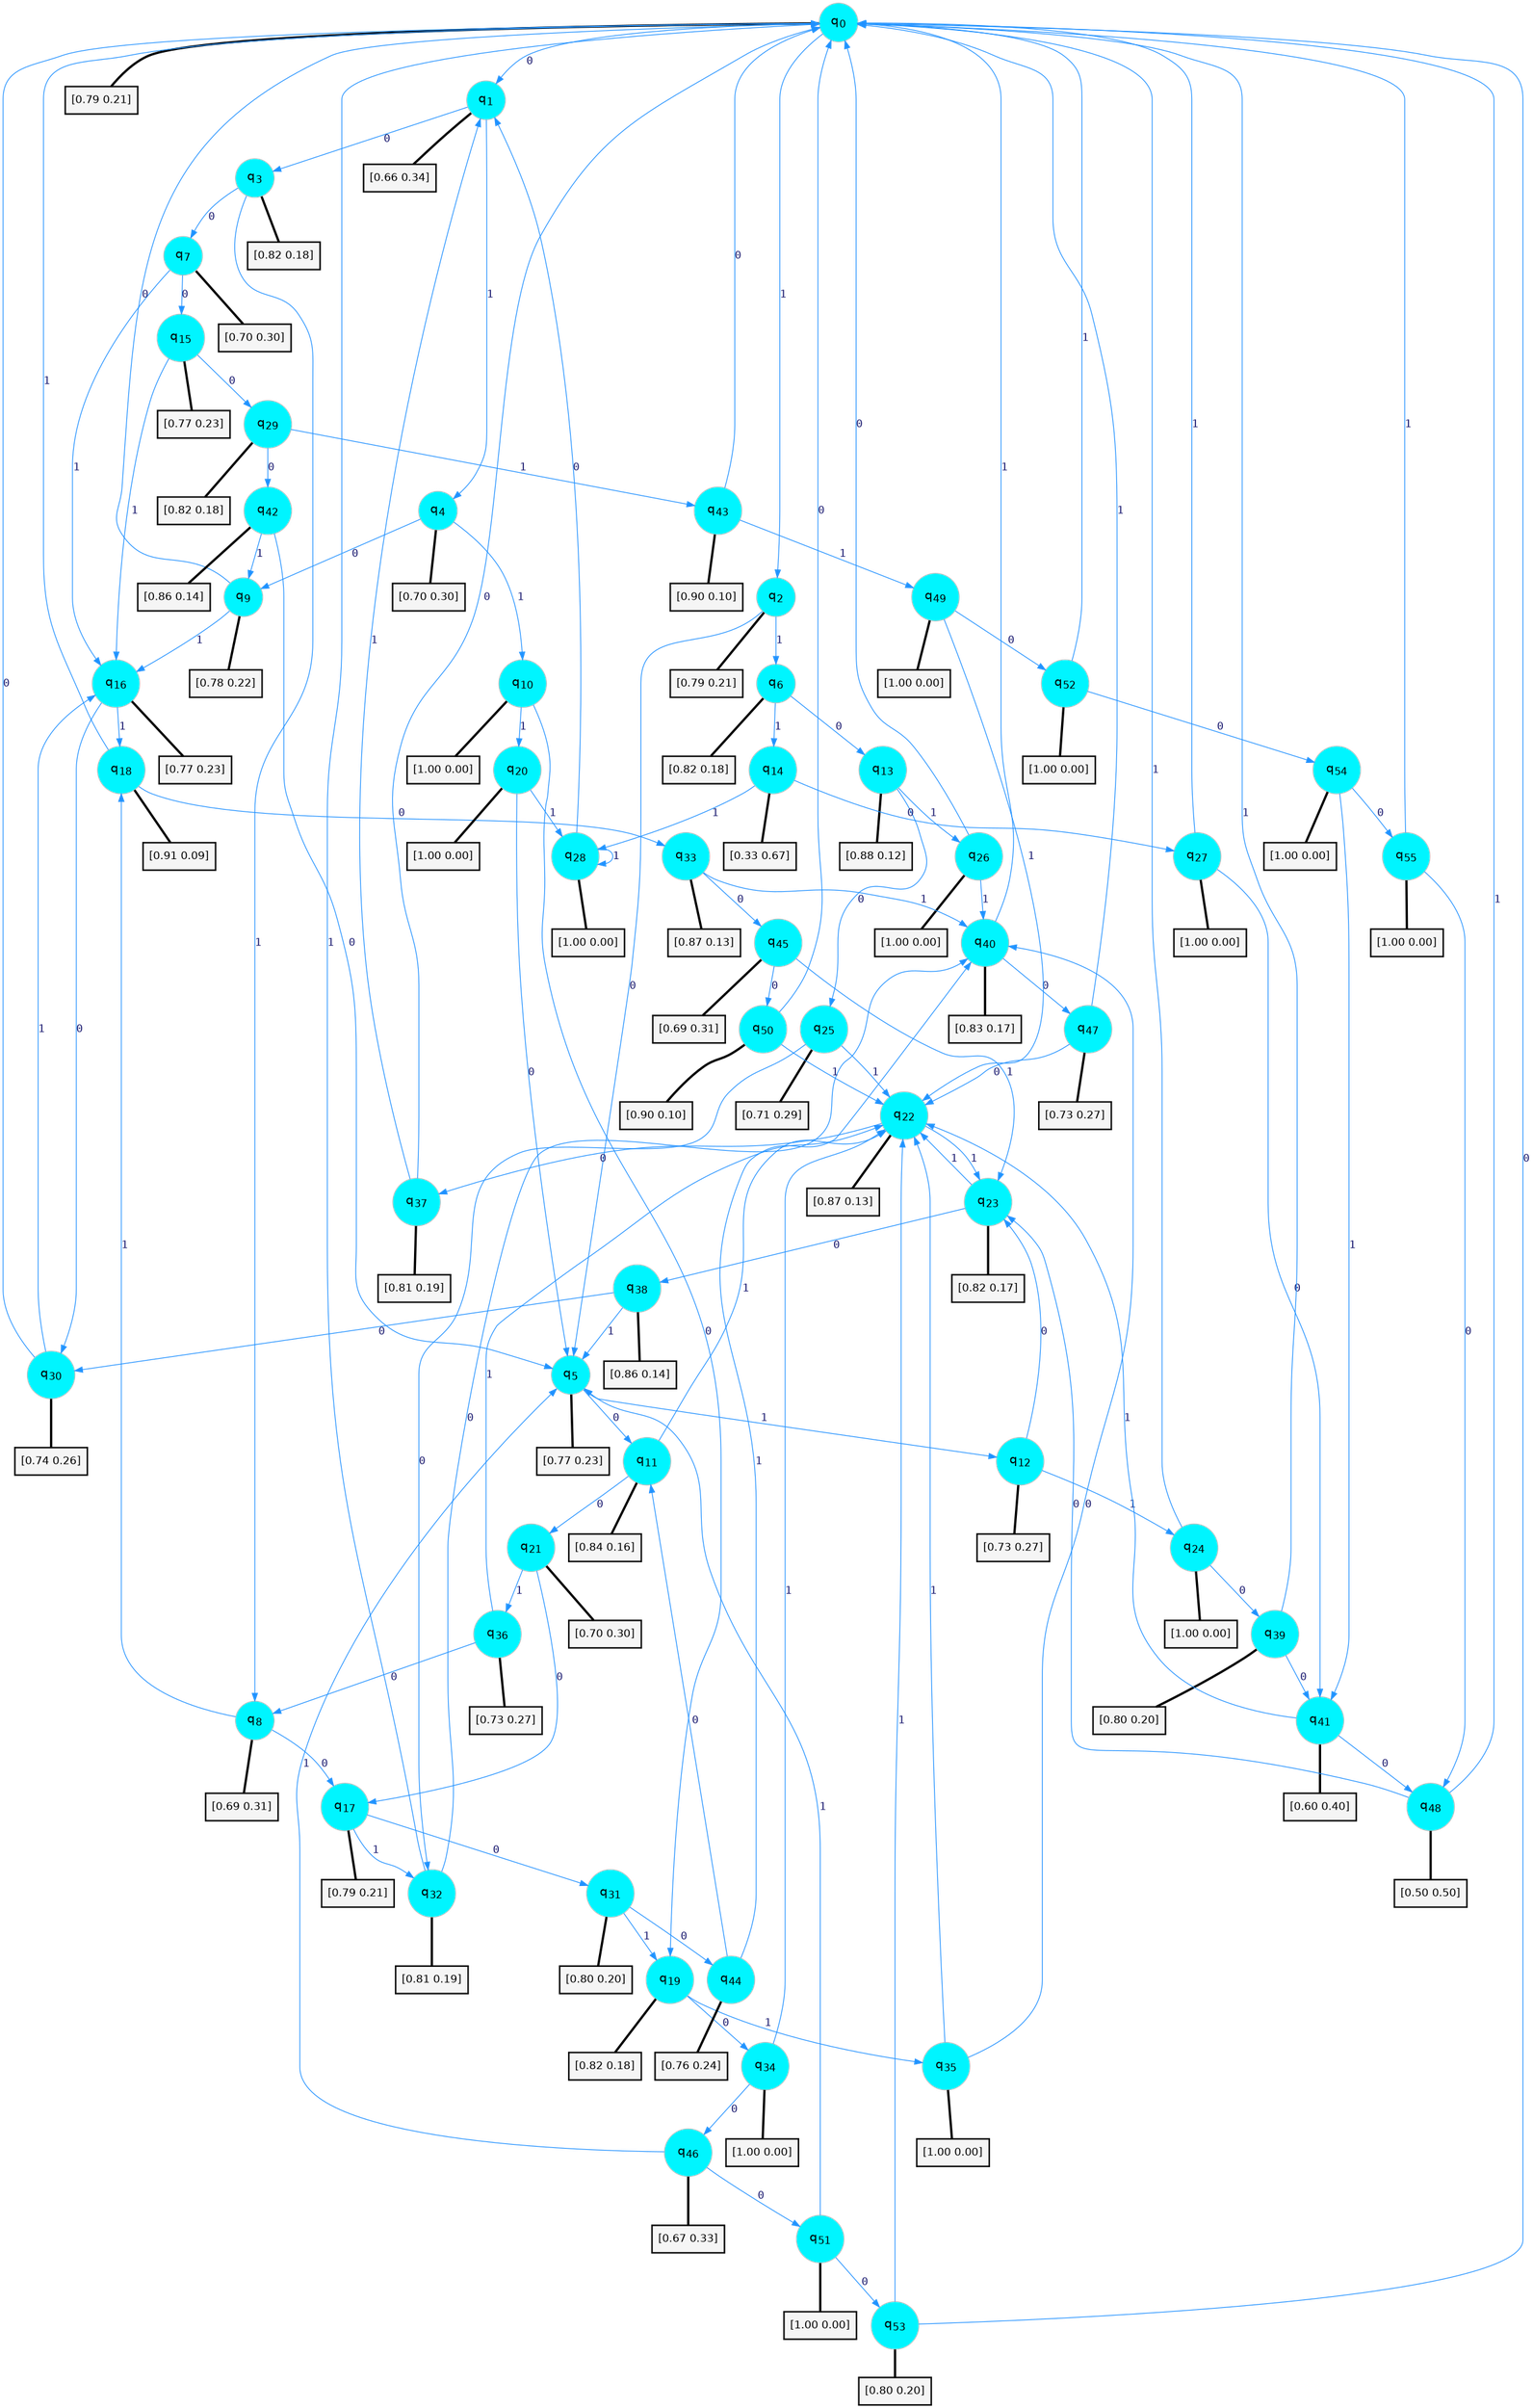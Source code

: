 digraph G {
graph [
bgcolor=transparent, dpi=300, rankdir=TD, size="40,25"];
node [
color=gray, fillcolor=turquoise1, fontcolor=black, fontname=Helvetica, fontsize=16, fontweight=bold, shape=circle, style=filled];
edge [
arrowsize=1, color=dodgerblue1, fontcolor=midnightblue, fontname=courier, fontweight=bold, penwidth=1, style=solid, weight=20];
0[label=<q<SUB>0</SUB>>];
1[label=<q<SUB>1</SUB>>];
2[label=<q<SUB>2</SUB>>];
3[label=<q<SUB>3</SUB>>];
4[label=<q<SUB>4</SUB>>];
5[label=<q<SUB>5</SUB>>];
6[label=<q<SUB>6</SUB>>];
7[label=<q<SUB>7</SUB>>];
8[label=<q<SUB>8</SUB>>];
9[label=<q<SUB>9</SUB>>];
10[label=<q<SUB>10</SUB>>];
11[label=<q<SUB>11</SUB>>];
12[label=<q<SUB>12</SUB>>];
13[label=<q<SUB>13</SUB>>];
14[label=<q<SUB>14</SUB>>];
15[label=<q<SUB>15</SUB>>];
16[label=<q<SUB>16</SUB>>];
17[label=<q<SUB>17</SUB>>];
18[label=<q<SUB>18</SUB>>];
19[label=<q<SUB>19</SUB>>];
20[label=<q<SUB>20</SUB>>];
21[label=<q<SUB>21</SUB>>];
22[label=<q<SUB>22</SUB>>];
23[label=<q<SUB>23</SUB>>];
24[label=<q<SUB>24</SUB>>];
25[label=<q<SUB>25</SUB>>];
26[label=<q<SUB>26</SUB>>];
27[label=<q<SUB>27</SUB>>];
28[label=<q<SUB>28</SUB>>];
29[label=<q<SUB>29</SUB>>];
30[label=<q<SUB>30</SUB>>];
31[label=<q<SUB>31</SUB>>];
32[label=<q<SUB>32</SUB>>];
33[label=<q<SUB>33</SUB>>];
34[label=<q<SUB>34</SUB>>];
35[label=<q<SUB>35</SUB>>];
36[label=<q<SUB>36</SUB>>];
37[label=<q<SUB>37</SUB>>];
38[label=<q<SUB>38</SUB>>];
39[label=<q<SUB>39</SUB>>];
40[label=<q<SUB>40</SUB>>];
41[label=<q<SUB>41</SUB>>];
42[label=<q<SUB>42</SUB>>];
43[label=<q<SUB>43</SUB>>];
44[label=<q<SUB>44</SUB>>];
45[label=<q<SUB>45</SUB>>];
46[label=<q<SUB>46</SUB>>];
47[label=<q<SUB>47</SUB>>];
48[label=<q<SUB>48</SUB>>];
49[label=<q<SUB>49</SUB>>];
50[label=<q<SUB>50</SUB>>];
51[label=<q<SUB>51</SUB>>];
52[label=<q<SUB>52</SUB>>];
53[label=<q<SUB>53</SUB>>];
54[label=<q<SUB>54</SUB>>];
55[label=<q<SUB>55</SUB>>];
56[label="[0.79 0.21]", shape=box,fontcolor=black, fontname=Helvetica, fontsize=14, penwidth=2, fillcolor=whitesmoke,color=black];
57[label="[0.66 0.34]", shape=box,fontcolor=black, fontname=Helvetica, fontsize=14, penwidth=2, fillcolor=whitesmoke,color=black];
58[label="[0.79 0.21]", shape=box,fontcolor=black, fontname=Helvetica, fontsize=14, penwidth=2, fillcolor=whitesmoke,color=black];
59[label="[0.82 0.18]", shape=box,fontcolor=black, fontname=Helvetica, fontsize=14, penwidth=2, fillcolor=whitesmoke,color=black];
60[label="[0.70 0.30]", shape=box,fontcolor=black, fontname=Helvetica, fontsize=14, penwidth=2, fillcolor=whitesmoke,color=black];
61[label="[0.77 0.23]", shape=box,fontcolor=black, fontname=Helvetica, fontsize=14, penwidth=2, fillcolor=whitesmoke,color=black];
62[label="[0.82 0.18]", shape=box,fontcolor=black, fontname=Helvetica, fontsize=14, penwidth=2, fillcolor=whitesmoke,color=black];
63[label="[0.70 0.30]", shape=box,fontcolor=black, fontname=Helvetica, fontsize=14, penwidth=2, fillcolor=whitesmoke,color=black];
64[label="[0.69 0.31]", shape=box,fontcolor=black, fontname=Helvetica, fontsize=14, penwidth=2, fillcolor=whitesmoke,color=black];
65[label="[0.78 0.22]", shape=box,fontcolor=black, fontname=Helvetica, fontsize=14, penwidth=2, fillcolor=whitesmoke,color=black];
66[label="[1.00 0.00]", shape=box,fontcolor=black, fontname=Helvetica, fontsize=14, penwidth=2, fillcolor=whitesmoke,color=black];
67[label="[0.84 0.16]", shape=box,fontcolor=black, fontname=Helvetica, fontsize=14, penwidth=2, fillcolor=whitesmoke,color=black];
68[label="[0.73 0.27]", shape=box,fontcolor=black, fontname=Helvetica, fontsize=14, penwidth=2, fillcolor=whitesmoke,color=black];
69[label="[0.88 0.12]", shape=box,fontcolor=black, fontname=Helvetica, fontsize=14, penwidth=2, fillcolor=whitesmoke,color=black];
70[label="[0.33 0.67]", shape=box,fontcolor=black, fontname=Helvetica, fontsize=14, penwidth=2, fillcolor=whitesmoke,color=black];
71[label="[0.77 0.23]", shape=box,fontcolor=black, fontname=Helvetica, fontsize=14, penwidth=2, fillcolor=whitesmoke,color=black];
72[label="[0.77 0.23]", shape=box,fontcolor=black, fontname=Helvetica, fontsize=14, penwidth=2, fillcolor=whitesmoke,color=black];
73[label="[0.79 0.21]", shape=box,fontcolor=black, fontname=Helvetica, fontsize=14, penwidth=2, fillcolor=whitesmoke,color=black];
74[label="[0.91 0.09]", shape=box,fontcolor=black, fontname=Helvetica, fontsize=14, penwidth=2, fillcolor=whitesmoke,color=black];
75[label="[0.82 0.18]", shape=box,fontcolor=black, fontname=Helvetica, fontsize=14, penwidth=2, fillcolor=whitesmoke,color=black];
76[label="[1.00 0.00]", shape=box,fontcolor=black, fontname=Helvetica, fontsize=14, penwidth=2, fillcolor=whitesmoke,color=black];
77[label="[0.70 0.30]", shape=box,fontcolor=black, fontname=Helvetica, fontsize=14, penwidth=2, fillcolor=whitesmoke,color=black];
78[label="[0.87 0.13]", shape=box,fontcolor=black, fontname=Helvetica, fontsize=14, penwidth=2, fillcolor=whitesmoke,color=black];
79[label="[0.82 0.17]", shape=box,fontcolor=black, fontname=Helvetica, fontsize=14, penwidth=2, fillcolor=whitesmoke,color=black];
80[label="[1.00 0.00]", shape=box,fontcolor=black, fontname=Helvetica, fontsize=14, penwidth=2, fillcolor=whitesmoke,color=black];
81[label="[0.71 0.29]", shape=box,fontcolor=black, fontname=Helvetica, fontsize=14, penwidth=2, fillcolor=whitesmoke,color=black];
82[label="[1.00 0.00]", shape=box,fontcolor=black, fontname=Helvetica, fontsize=14, penwidth=2, fillcolor=whitesmoke,color=black];
83[label="[1.00 0.00]", shape=box,fontcolor=black, fontname=Helvetica, fontsize=14, penwidth=2, fillcolor=whitesmoke,color=black];
84[label="[1.00 0.00]", shape=box,fontcolor=black, fontname=Helvetica, fontsize=14, penwidth=2, fillcolor=whitesmoke,color=black];
85[label="[0.82 0.18]", shape=box,fontcolor=black, fontname=Helvetica, fontsize=14, penwidth=2, fillcolor=whitesmoke,color=black];
86[label="[0.74 0.26]", shape=box,fontcolor=black, fontname=Helvetica, fontsize=14, penwidth=2, fillcolor=whitesmoke,color=black];
87[label="[0.80 0.20]", shape=box,fontcolor=black, fontname=Helvetica, fontsize=14, penwidth=2, fillcolor=whitesmoke,color=black];
88[label="[0.81 0.19]", shape=box,fontcolor=black, fontname=Helvetica, fontsize=14, penwidth=2, fillcolor=whitesmoke,color=black];
89[label="[0.87 0.13]", shape=box,fontcolor=black, fontname=Helvetica, fontsize=14, penwidth=2, fillcolor=whitesmoke,color=black];
90[label="[1.00 0.00]", shape=box,fontcolor=black, fontname=Helvetica, fontsize=14, penwidth=2, fillcolor=whitesmoke,color=black];
91[label="[1.00 0.00]", shape=box,fontcolor=black, fontname=Helvetica, fontsize=14, penwidth=2, fillcolor=whitesmoke,color=black];
92[label="[0.73 0.27]", shape=box,fontcolor=black, fontname=Helvetica, fontsize=14, penwidth=2, fillcolor=whitesmoke,color=black];
93[label="[0.81 0.19]", shape=box,fontcolor=black, fontname=Helvetica, fontsize=14, penwidth=2, fillcolor=whitesmoke,color=black];
94[label="[0.86 0.14]", shape=box,fontcolor=black, fontname=Helvetica, fontsize=14, penwidth=2, fillcolor=whitesmoke,color=black];
95[label="[0.80 0.20]", shape=box,fontcolor=black, fontname=Helvetica, fontsize=14, penwidth=2, fillcolor=whitesmoke,color=black];
96[label="[0.83 0.17]", shape=box,fontcolor=black, fontname=Helvetica, fontsize=14, penwidth=2, fillcolor=whitesmoke,color=black];
97[label="[0.60 0.40]", shape=box,fontcolor=black, fontname=Helvetica, fontsize=14, penwidth=2, fillcolor=whitesmoke,color=black];
98[label="[0.86 0.14]", shape=box,fontcolor=black, fontname=Helvetica, fontsize=14, penwidth=2, fillcolor=whitesmoke,color=black];
99[label="[0.90 0.10]", shape=box,fontcolor=black, fontname=Helvetica, fontsize=14, penwidth=2, fillcolor=whitesmoke,color=black];
100[label="[0.76 0.24]", shape=box,fontcolor=black, fontname=Helvetica, fontsize=14, penwidth=2, fillcolor=whitesmoke,color=black];
101[label="[0.69 0.31]", shape=box,fontcolor=black, fontname=Helvetica, fontsize=14, penwidth=2, fillcolor=whitesmoke,color=black];
102[label="[0.67 0.33]", shape=box,fontcolor=black, fontname=Helvetica, fontsize=14, penwidth=2, fillcolor=whitesmoke,color=black];
103[label="[0.73 0.27]", shape=box,fontcolor=black, fontname=Helvetica, fontsize=14, penwidth=2, fillcolor=whitesmoke,color=black];
104[label="[0.50 0.50]", shape=box,fontcolor=black, fontname=Helvetica, fontsize=14, penwidth=2, fillcolor=whitesmoke,color=black];
105[label="[1.00 0.00]", shape=box,fontcolor=black, fontname=Helvetica, fontsize=14, penwidth=2, fillcolor=whitesmoke,color=black];
106[label="[0.90 0.10]", shape=box,fontcolor=black, fontname=Helvetica, fontsize=14, penwidth=2, fillcolor=whitesmoke,color=black];
107[label="[1.00 0.00]", shape=box,fontcolor=black, fontname=Helvetica, fontsize=14, penwidth=2, fillcolor=whitesmoke,color=black];
108[label="[1.00 0.00]", shape=box,fontcolor=black, fontname=Helvetica, fontsize=14, penwidth=2, fillcolor=whitesmoke,color=black];
109[label="[0.80 0.20]", shape=box,fontcolor=black, fontname=Helvetica, fontsize=14, penwidth=2, fillcolor=whitesmoke,color=black];
110[label="[1.00 0.00]", shape=box,fontcolor=black, fontname=Helvetica, fontsize=14, penwidth=2, fillcolor=whitesmoke,color=black];
111[label="[1.00 0.00]", shape=box,fontcolor=black, fontname=Helvetica, fontsize=14, penwidth=2, fillcolor=whitesmoke,color=black];
0->1 [label=0];
0->2 [label=1];
0->56 [arrowhead=none, penwidth=3,color=black];
1->3 [label=0];
1->4 [label=1];
1->57 [arrowhead=none, penwidth=3,color=black];
2->5 [label=0];
2->6 [label=1];
2->58 [arrowhead=none, penwidth=3,color=black];
3->7 [label=0];
3->8 [label=1];
3->59 [arrowhead=none, penwidth=3,color=black];
4->9 [label=0];
4->10 [label=1];
4->60 [arrowhead=none, penwidth=3,color=black];
5->11 [label=0];
5->12 [label=1];
5->61 [arrowhead=none, penwidth=3,color=black];
6->13 [label=0];
6->14 [label=1];
6->62 [arrowhead=none, penwidth=3,color=black];
7->15 [label=0];
7->16 [label=1];
7->63 [arrowhead=none, penwidth=3,color=black];
8->17 [label=0];
8->18 [label=1];
8->64 [arrowhead=none, penwidth=3,color=black];
9->0 [label=0];
9->16 [label=1];
9->65 [arrowhead=none, penwidth=3,color=black];
10->19 [label=0];
10->20 [label=1];
10->66 [arrowhead=none, penwidth=3,color=black];
11->21 [label=0];
11->22 [label=1];
11->67 [arrowhead=none, penwidth=3,color=black];
12->23 [label=0];
12->24 [label=1];
12->68 [arrowhead=none, penwidth=3,color=black];
13->25 [label=0];
13->26 [label=1];
13->69 [arrowhead=none, penwidth=3,color=black];
14->27 [label=0];
14->28 [label=1];
14->70 [arrowhead=none, penwidth=3,color=black];
15->29 [label=0];
15->16 [label=1];
15->71 [arrowhead=none, penwidth=3,color=black];
16->30 [label=0];
16->18 [label=1];
16->72 [arrowhead=none, penwidth=3,color=black];
17->31 [label=0];
17->32 [label=1];
17->73 [arrowhead=none, penwidth=3,color=black];
18->33 [label=0];
18->0 [label=1];
18->74 [arrowhead=none, penwidth=3,color=black];
19->34 [label=0];
19->35 [label=1];
19->75 [arrowhead=none, penwidth=3,color=black];
20->5 [label=0];
20->28 [label=1];
20->76 [arrowhead=none, penwidth=3,color=black];
21->17 [label=0];
21->36 [label=1];
21->77 [arrowhead=none, penwidth=3,color=black];
22->37 [label=0];
22->23 [label=1];
22->78 [arrowhead=none, penwidth=3,color=black];
23->38 [label=0];
23->22 [label=1];
23->79 [arrowhead=none, penwidth=3,color=black];
24->39 [label=0];
24->0 [label=1];
24->80 [arrowhead=none, penwidth=3,color=black];
25->32 [label=0];
25->22 [label=1];
25->81 [arrowhead=none, penwidth=3,color=black];
26->0 [label=0];
26->40 [label=1];
26->82 [arrowhead=none, penwidth=3,color=black];
27->41 [label=0];
27->0 [label=1];
27->83 [arrowhead=none, penwidth=3,color=black];
28->1 [label=0];
28->28 [label=1];
28->84 [arrowhead=none, penwidth=3,color=black];
29->42 [label=0];
29->43 [label=1];
29->85 [arrowhead=none, penwidth=3,color=black];
30->0 [label=0];
30->16 [label=1];
30->86 [arrowhead=none, penwidth=3,color=black];
31->44 [label=0];
31->19 [label=1];
31->87 [arrowhead=none, penwidth=3,color=black];
32->40 [label=0];
32->0 [label=1];
32->88 [arrowhead=none, penwidth=3,color=black];
33->45 [label=0];
33->40 [label=1];
33->89 [arrowhead=none, penwidth=3,color=black];
34->46 [label=0];
34->22 [label=1];
34->90 [arrowhead=none, penwidth=3,color=black];
35->40 [label=0];
35->22 [label=1];
35->91 [arrowhead=none, penwidth=3,color=black];
36->8 [label=0];
36->22 [label=1];
36->92 [arrowhead=none, penwidth=3,color=black];
37->0 [label=0];
37->1 [label=1];
37->93 [arrowhead=none, penwidth=3,color=black];
38->30 [label=0];
38->5 [label=1];
38->94 [arrowhead=none, penwidth=3,color=black];
39->41 [label=0];
39->0 [label=1];
39->95 [arrowhead=none, penwidth=3,color=black];
40->47 [label=0];
40->0 [label=1];
40->96 [arrowhead=none, penwidth=3,color=black];
41->48 [label=0];
41->22 [label=1];
41->97 [arrowhead=none, penwidth=3,color=black];
42->5 [label=0];
42->9 [label=1];
42->98 [arrowhead=none, penwidth=3,color=black];
43->0 [label=0];
43->49 [label=1];
43->99 [arrowhead=none, penwidth=3,color=black];
44->11 [label=0];
44->40 [label=1];
44->100 [arrowhead=none, penwidth=3,color=black];
45->50 [label=0];
45->23 [label=1];
45->101 [arrowhead=none, penwidth=3,color=black];
46->51 [label=0];
46->5 [label=1];
46->102 [arrowhead=none, penwidth=3,color=black];
47->22 [label=0];
47->0 [label=1];
47->103 [arrowhead=none, penwidth=3,color=black];
48->23 [label=0];
48->0 [label=1];
48->104 [arrowhead=none, penwidth=3,color=black];
49->52 [label=0];
49->22 [label=1];
49->105 [arrowhead=none, penwidth=3,color=black];
50->0 [label=0];
50->22 [label=1];
50->106 [arrowhead=none, penwidth=3,color=black];
51->53 [label=0];
51->5 [label=1];
51->107 [arrowhead=none, penwidth=3,color=black];
52->54 [label=0];
52->0 [label=1];
52->108 [arrowhead=none, penwidth=3,color=black];
53->0 [label=0];
53->22 [label=1];
53->109 [arrowhead=none, penwidth=3,color=black];
54->55 [label=0];
54->41 [label=1];
54->110 [arrowhead=none, penwidth=3,color=black];
55->48 [label=0];
55->0 [label=1];
55->111 [arrowhead=none, penwidth=3,color=black];
}
